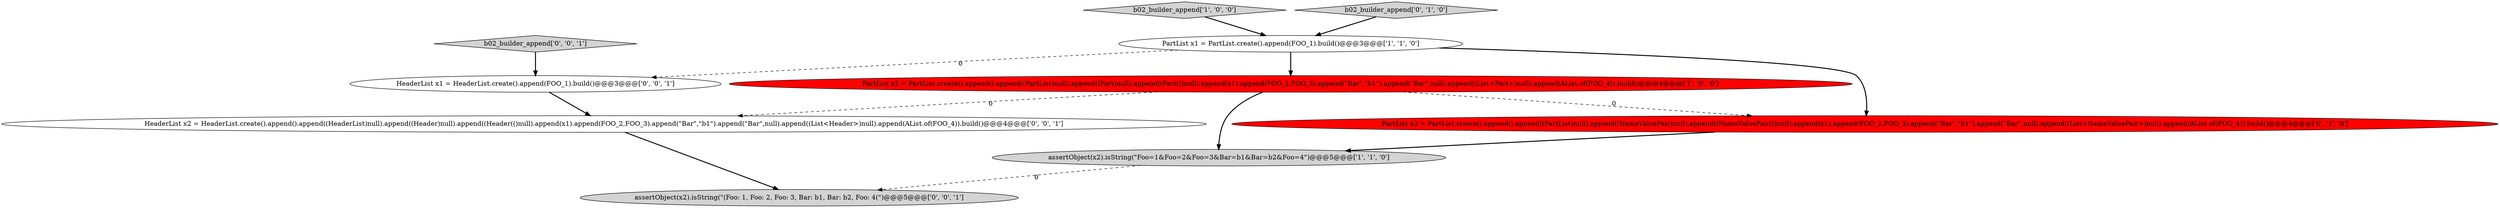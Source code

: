 digraph {
8 [style = filled, label = "assertObject(x2).isString(\"(Foo: 1, Foo: 2, Foo: 3, Bar: b1, Bar: b2, Foo: 4(\")@@@5@@@['0', '0', '1']", fillcolor = lightgray, shape = ellipse image = "AAA0AAABBB3BBB"];
2 [style = filled, label = "b02_builder_append['1', '0', '0']", fillcolor = lightgray, shape = diamond image = "AAA0AAABBB1BBB"];
4 [style = filled, label = "PartList x2 = PartList.create().append().append((PartList)null).append((NameValuePair)null).append((NameValuePair(()null).append(x1).append(FOO_2,FOO_3).append(\"Bar\",\"b1\").append(\"Bar\",null).append((List<NameValuePair>)null).append(AList.of(FOO_4)).build()@@@4@@@['0', '1', '0']", fillcolor = red, shape = ellipse image = "AAA1AAABBB2BBB"];
3 [style = filled, label = "PartList x2 = PartList.create().append().append((PartList)null).append((Part)null).append((Part(()null).append(x1).append(FOO_2,FOO_3).append(\"Bar\",\"b1\").append(\"Bar\",null).append((List<Part>)null).append(AList.of(FOO_4)).build()@@@4@@@['1', '0', '0']", fillcolor = red, shape = ellipse image = "AAA1AAABBB1BBB"];
9 [style = filled, label = "b02_builder_append['0', '0', '1']", fillcolor = lightgray, shape = diamond image = "AAA0AAABBB3BBB"];
7 [style = filled, label = "HeaderList x2 = HeaderList.create().append().append((HeaderList)null).append((Header)null).append((Header(()null).append(x1).append(FOO_2,FOO_3).append(\"Bar\",\"b1\").append(\"Bar\",null).append((List<Header>)null).append(AList.of(FOO_4)).build()@@@4@@@['0', '0', '1']", fillcolor = white, shape = ellipse image = "AAA0AAABBB3BBB"];
1 [style = filled, label = "assertObject(x2).isString(\"Foo=1&Foo=2&Foo=3&Bar=b1&Bar=b2&Foo=4\")@@@5@@@['1', '1', '0']", fillcolor = lightgray, shape = ellipse image = "AAA0AAABBB1BBB"];
5 [style = filled, label = "b02_builder_append['0', '1', '0']", fillcolor = lightgray, shape = diamond image = "AAA0AAABBB2BBB"];
6 [style = filled, label = "HeaderList x1 = HeaderList.create().append(FOO_1).build()@@@3@@@['0', '0', '1']", fillcolor = white, shape = ellipse image = "AAA0AAABBB3BBB"];
0 [style = filled, label = "PartList x1 = PartList.create().append(FOO_1).build()@@@3@@@['1', '1', '0']", fillcolor = white, shape = ellipse image = "AAA0AAABBB1BBB"];
0->3 [style = bold, label=""];
1->8 [style = dashed, label="0"];
4->1 [style = bold, label=""];
2->0 [style = bold, label=""];
6->7 [style = bold, label=""];
3->1 [style = bold, label=""];
5->0 [style = bold, label=""];
7->8 [style = bold, label=""];
0->4 [style = bold, label=""];
3->4 [style = dashed, label="0"];
3->7 [style = dashed, label="0"];
9->6 [style = bold, label=""];
0->6 [style = dashed, label="0"];
}
